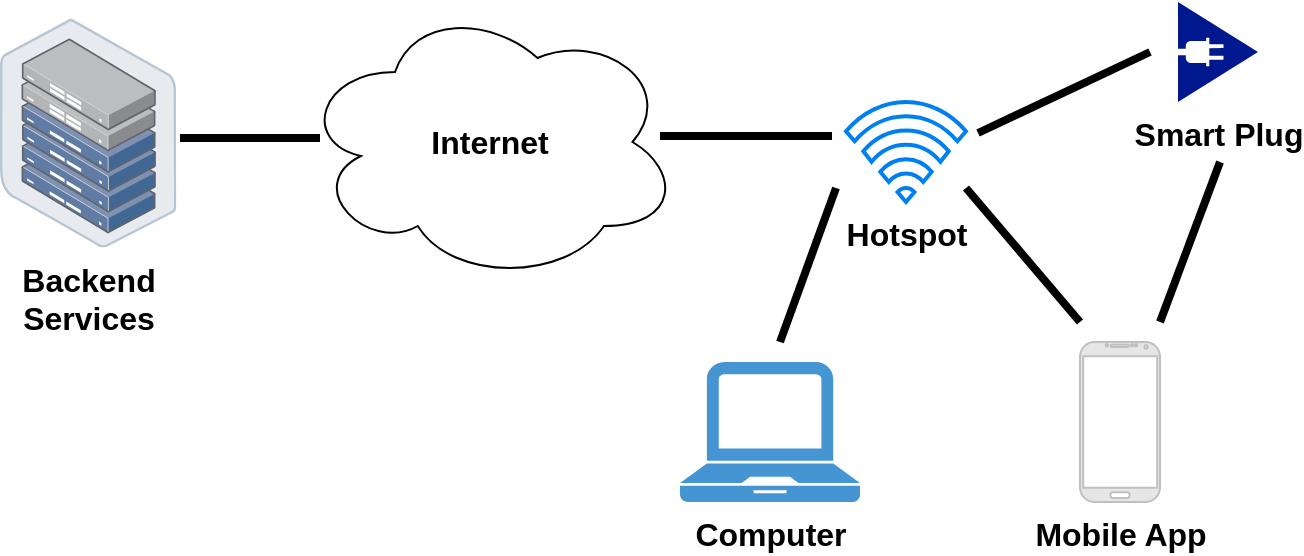 <mxfile version="24.8.4">
  <diagram name="Page-1" id="S0pT_RN4gXJ3lOArxrLC">
    <mxGraphModel dx="830" dy="444" grid="1" gridSize="10" guides="1" tooltips="1" connect="1" arrows="1" fold="1" page="1" pageScale="1" pageWidth="850" pageHeight="1100" math="0" shadow="0">
      <root>
        <mxCell id="0" />
        <mxCell id="1" parent="0" />
        <mxCell id="kd9yZf11KpfJZ0dXSWhp-5" value="Internet" style="ellipse;shape=cloud;whiteSpace=wrap;html=1;fontStyle=1;fontSize=16;" parent="1" vertex="1">
          <mxGeometry x="170" y="20" width="190" height="140" as="geometry" />
        </mxCell>
        <mxCell id="kd9yZf11KpfJZ0dXSWhp-8" value="Mobile App" style="verticalLabelPosition=bottom;verticalAlign=top;html=1;shadow=0;dashed=0;strokeWidth=1;shape=mxgraph.android.phone2;strokeColor=#c0c0c0;fillColor=#E6E6E6;fontStyle=1;fontSize=16;" parent="1" vertex="1">
          <mxGeometry x="560" y="190" width="40" height="80" as="geometry" />
        </mxCell>
        <mxCell id="kd9yZf11KpfJZ0dXSWhp-10" value="&lt;div&gt;Backend&lt;/div&gt;&lt;div&gt;Services&lt;/div&gt;" style="image;points=[];aspect=fixed;html=1;align=center;shadow=0;dashed=0;image=img/lib/allied_telesis/storage/Datacenter_Server_Half_Rack_ToR.svg;fontStyle=1;fontSize=16;" parent="1" vertex="1">
          <mxGeometry x="20" y="28.2" width="88.2" height="114.6" as="geometry" />
        </mxCell>
        <mxCell id="kd9yZf11KpfJZ0dXSWhp-11" value="" style="endArrow=none;html=1;rounded=0;strokeWidth=4;" parent="1" edge="1">
          <mxGeometry width="50" height="50" relative="1" as="geometry">
            <mxPoint x="350" y="87" as="sourcePoint" />
            <mxPoint x="436" y="87" as="targetPoint" />
          </mxGeometry>
        </mxCell>
        <mxCell id="kd9yZf11KpfJZ0dXSWhp-12" value="" style="endArrow=none;html=1;rounded=0;strokeWidth=4;exitX=1;exitY=0.5;exitDx=0;exitDy=0;" parent="1" edge="1">
          <mxGeometry width="50" height="50" relative="1" as="geometry">
            <mxPoint x="509" y="85.5" as="sourcePoint" />
            <mxPoint x="595" y="45" as="targetPoint" />
          </mxGeometry>
        </mxCell>
        <mxCell id="kd9yZf11KpfJZ0dXSWhp-13" value="" style="endArrow=none;html=1;rounded=1;strokeWidth=4;exitX=1;exitY=0.75;exitDx=0;exitDy=0;curved=0;" parent="1" edge="1">
          <mxGeometry width="50" height="50" relative="1" as="geometry">
            <mxPoint x="503" y="113" as="sourcePoint" />
            <mxPoint x="560" y="180" as="targetPoint" />
          </mxGeometry>
        </mxCell>
        <mxCell id="kd9yZf11KpfJZ0dXSWhp-14" value="" style="endArrow=none;html=1;rounded=0;strokeWidth=4;" parent="1" edge="1">
          <mxGeometry width="50" height="50" relative="1" as="geometry">
            <mxPoint x="110" y="88" as="sourcePoint" />
            <mxPoint x="180" y="88" as="targetPoint" />
          </mxGeometry>
        </mxCell>
        <mxCell id="wL0_xeo5k2d1t4qGG55m-1" value="" style="endArrow=none;html=1;rounded=1;strokeWidth=4;curved=0;" parent="1" edge="1">
          <mxGeometry width="50" height="50" relative="1" as="geometry">
            <mxPoint x="630" y="100" as="sourcePoint" />
            <mxPoint x="600" y="180" as="targetPoint" />
          </mxGeometry>
        </mxCell>
        <mxCell id="5jl5Ksb9FdyTYwqCzrRi-1" value="Computer" style="pointerEvents=1;shadow=0;dashed=0;html=1;strokeColor=none;fillColor=#4495D1;labelPosition=center;verticalLabelPosition=bottom;verticalAlign=top;align=center;outlineConnect=0;shape=mxgraph.veeam.laptop;fontStyle=1;fontSize=16;" parent="1" vertex="1">
          <mxGeometry x="360" y="200" width="90" height="70" as="geometry" />
        </mxCell>
        <mxCell id="5jl5Ksb9FdyTYwqCzrRi-2" value="" style="endArrow=none;html=1;rounded=1;strokeWidth=4;curved=0;" parent="1" edge="1">
          <mxGeometry width="50" height="50" relative="1" as="geometry">
            <mxPoint x="438" y="113" as="sourcePoint" />
            <mxPoint x="410" y="190" as="targetPoint" />
          </mxGeometry>
        </mxCell>
        <mxCell id="4Mwm-Hbe9_PdHP5P0pgo-2" value="Hotspot" style="html=1;verticalLabelPosition=bottom;align=center;labelBackgroundColor=#ffffff;verticalAlign=top;strokeWidth=2;strokeColor=#0080F0;shadow=0;dashed=0;shape=mxgraph.ios7.icons.wifi;pointerEvents=1;fontStyle=1;fontSize=16;" vertex="1" parent="1">
          <mxGeometry x="443" y="70" width="60" height="50" as="geometry" />
        </mxCell>
        <mxCell id="4Mwm-Hbe9_PdHP5P0pgo-6" value="Smart Plug" style="sketch=0;aspect=fixed;pointerEvents=1;shadow=0;dashed=0;html=1;strokeColor=none;labelPosition=center;verticalLabelPosition=bottom;verticalAlign=top;align=center;fillColor=#00188D;shape=mxgraph.mscae.enterprise.plug_and_play;fontStyle=1;fontSize=16;" vertex="1" parent="1">
          <mxGeometry x="609" y="20" width="40" height="50" as="geometry" />
        </mxCell>
      </root>
    </mxGraphModel>
  </diagram>
</mxfile>

